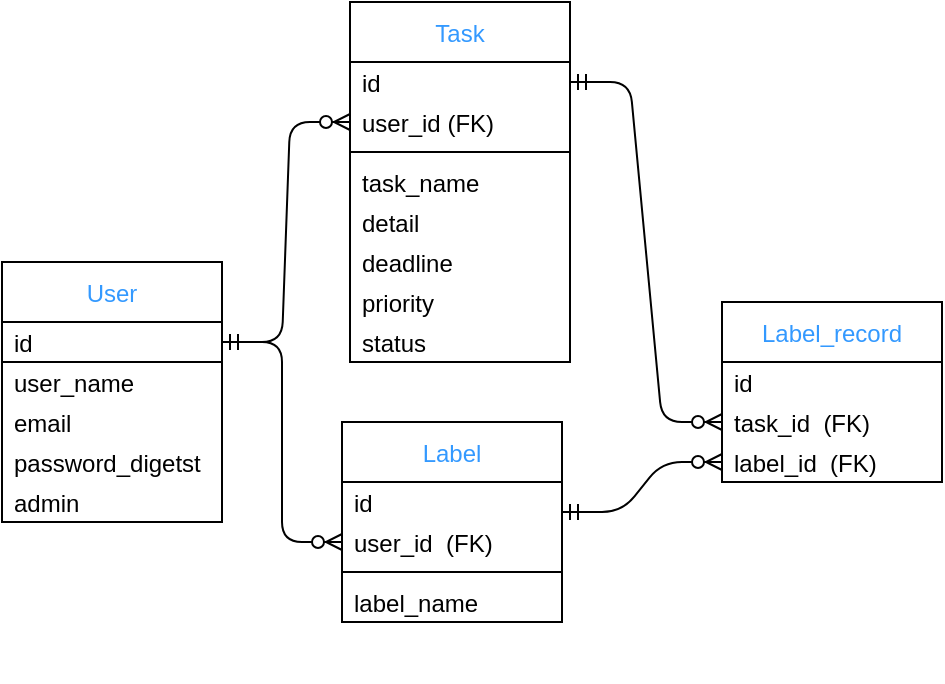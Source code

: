 <mxfile version="14.9.8" type="device"><diagram id="f2iAwhXNeoT0hnrK2KV1" name="Page-1"><mxGraphModel dx="981" dy="526" grid="1" gridSize="10" guides="1" tooltips="1" connect="1" arrows="1" fold="1" page="1" pageScale="1" pageWidth="827" pageHeight="1169" math="0" shadow="0"><root><mxCell id="0"/><mxCell id="1" parent="0"/><mxCell id="CZKD2iRkJP3GSVi6uOIk-41" value="" style="group" parent="1" vertex="1" connectable="0"><mxGeometry x="120" y="230" width="110" height="130" as="geometry"/></mxCell><mxCell id="CZKD2iRkJP3GSVi6uOIk-8" value="User" style="swimlane;fontStyle=0;childLayout=stackLayout;horizontal=1;startSize=30;horizontalStack=0;resizeParent=1;resizeParentMax=0;resizeLast=0;collapsible=1;marginBottom=0;align=center;fontSize=12;verticalAlign=middle;fontColor=#3399FF;" parent="CZKD2iRkJP3GSVi6uOIk-41" vertex="1"><mxGeometry width="110" height="130" as="geometry"/></mxCell><mxCell id="CZKD2iRkJP3GSVi6uOIk-24" value="id" style="text;strokeColor=none;fillColor=none;spacingLeft=4;spacingRight=4;overflow=hidden;rotatable=0;points=[[0,0.5],[1,0.5]];portConstraint=eastwest;fontSize=12;verticalAlign=middle;" parent="CZKD2iRkJP3GSVi6uOIk-8" vertex="1"><mxGeometry y="30" width="110" height="20" as="geometry"/></mxCell><mxCell id="CZKD2iRkJP3GSVi6uOIk-25" value="user_name" style="text;strokeColor=none;fillColor=none;spacingLeft=4;spacingRight=4;overflow=hidden;rotatable=0;points=[[0,0.5],[1,0.5]];portConstraint=eastwest;fontSize=12;verticalAlign=middle;" parent="CZKD2iRkJP3GSVi6uOIk-8" vertex="1"><mxGeometry y="50" width="110" height="20" as="geometry"/></mxCell><mxCell id="CZKD2iRkJP3GSVi6uOIk-26" value="email" style="text;strokeColor=none;fillColor=none;spacingLeft=4;spacingRight=4;overflow=hidden;rotatable=0;points=[[0,0.5],[1,0.5]];portConstraint=eastwest;fontSize=12;verticalAlign=middle;" parent="CZKD2iRkJP3GSVi6uOIk-8" vertex="1"><mxGeometry y="70" width="110" height="20" as="geometry"/></mxCell><mxCell id="CZKD2iRkJP3GSVi6uOIk-32" value="password_digetst" style="text;strokeColor=none;fillColor=none;spacingLeft=4;spacingRight=4;overflow=hidden;rotatable=0;points=[[0,0.5],[1,0.5]];portConstraint=eastwest;fontSize=12;verticalAlign=middle;" parent="CZKD2iRkJP3GSVi6uOIk-8" vertex="1"><mxGeometry y="90" width="110" height="20" as="geometry"/></mxCell><mxCell id="CZKD2iRkJP3GSVi6uOIk-39" value="admin" style="text;strokeColor=none;fillColor=none;spacingLeft=4;spacingRight=4;overflow=hidden;rotatable=0;points=[[0,0.5],[1,0.5]];portConstraint=eastwest;fontSize=12;verticalAlign=middle;" parent="CZKD2iRkJP3GSVi6uOIk-8" vertex="1"><mxGeometry y="110" width="110" height="20" as="geometry"/></mxCell><mxCell id="CZKD2iRkJP3GSVi6uOIk-40" value="" style="line;strokeWidth=1;rotatable=0;dashed=0;labelPosition=right;align=left;verticalAlign=middle;spacingTop=0;spacingLeft=6;points=[];portConstraint=eastwest;fontSize=12;" parent="CZKD2iRkJP3GSVi6uOIk-41" vertex="1"><mxGeometry y="45" width="110" height="10" as="geometry"/></mxCell><mxCell id="CZKD2iRkJP3GSVi6uOIk-42" value="" style="group" parent="1" vertex="1" connectable="0"><mxGeometry x="304" y="100" width="110" height="180" as="geometry"/></mxCell><mxCell id="CZKD2iRkJP3GSVi6uOIk-43" value="Task" style="swimlane;fontStyle=0;childLayout=stackLayout;horizontal=1;startSize=30;horizontalStack=0;resizeParent=1;resizeParentMax=0;resizeLast=0;collapsible=1;marginBottom=0;align=center;fontSize=12;verticalAlign=middle;fontColor=#3399FF;" parent="CZKD2iRkJP3GSVi6uOIk-42" vertex="1"><mxGeometry x="-10" width="110" height="180" as="geometry"><mxRectangle width="60" height="30" as="alternateBounds"/></mxGeometry></mxCell><mxCell id="CZKD2iRkJP3GSVi6uOIk-44" value="id" style="text;strokeColor=none;fillColor=none;spacingLeft=4;spacingRight=4;overflow=hidden;rotatable=0;points=[[0,0.5],[1,0.5]];portConstraint=eastwest;fontSize=12;verticalAlign=middle;" parent="CZKD2iRkJP3GSVi6uOIk-43" vertex="1"><mxGeometry y="30" width="110" height="20" as="geometry"/></mxCell><mxCell id="CZKD2iRkJP3GSVi6uOIk-45" value="user_id (FK)" style="text;strokeColor=none;fillColor=none;spacingLeft=4;spacingRight=4;overflow=hidden;rotatable=0;points=[[0,0.5],[1,0.5]];portConstraint=eastwest;fontSize=12;verticalAlign=middle;" parent="CZKD2iRkJP3GSVi6uOIk-43" vertex="1"><mxGeometry y="50" width="110" height="20" as="geometry"/></mxCell><mxCell id="CZKD2iRkJP3GSVi6uOIk-49" value="" style="line;strokeWidth=1;rotatable=0;dashed=0;labelPosition=right;align=left;verticalAlign=middle;spacingTop=0;spacingLeft=6;points=[];portConstraint=eastwest;fontSize=12;" parent="CZKD2iRkJP3GSVi6uOIk-43" vertex="1"><mxGeometry y="70" width="110" height="10" as="geometry"/></mxCell><mxCell id="CZKD2iRkJP3GSVi6uOIk-46" value="task_name" style="text;strokeColor=none;fillColor=none;spacingLeft=4;spacingRight=4;overflow=hidden;rotatable=0;points=[[0,0.5],[1,0.5]];portConstraint=eastwest;fontSize=12;verticalAlign=middle;" parent="CZKD2iRkJP3GSVi6uOIk-43" vertex="1"><mxGeometry y="80" width="110" height="20" as="geometry"/></mxCell><mxCell id="CZKD2iRkJP3GSVi6uOIk-47" value="detail" style="text;strokeColor=none;fillColor=none;spacingLeft=4;spacingRight=4;overflow=hidden;rotatable=0;points=[[0,0.5],[1,0.5]];portConstraint=eastwest;fontSize=12;verticalAlign=middle;" parent="CZKD2iRkJP3GSVi6uOIk-43" vertex="1"><mxGeometry y="100" width="110" height="20" as="geometry"/></mxCell><mxCell id="CZKD2iRkJP3GSVi6uOIk-48" value="deadline" style="text;strokeColor=none;fillColor=none;spacingLeft=4;spacingRight=4;overflow=hidden;rotatable=0;points=[[0,0.5],[1,0.5]];portConstraint=eastwest;fontSize=12;verticalAlign=middle;" parent="CZKD2iRkJP3GSVi6uOIk-43" vertex="1"><mxGeometry y="120" width="110" height="20" as="geometry"/></mxCell><mxCell id="CZKD2iRkJP3GSVi6uOIk-50" value="priority" style="text;strokeColor=none;fillColor=none;spacingLeft=4;spacingRight=4;overflow=hidden;rotatable=0;points=[[0,0.5],[1,0.5]];portConstraint=eastwest;fontSize=12;verticalAlign=middle;" parent="CZKD2iRkJP3GSVi6uOIk-43" vertex="1"><mxGeometry y="140" width="110" height="20" as="geometry"/></mxCell><mxCell id="CZKD2iRkJP3GSVi6uOIk-51" value="status" style="text;strokeColor=none;fillColor=none;spacingLeft=4;spacingRight=4;overflow=hidden;rotatable=0;points=[[0,0.5],[1,0.5]];portConstraint=eastwest;fontSize=12;verticalAlign=middle;" parent="CZKD2iRkJP3GSVi6uOIk-43" vertex="1"><mxGeometry y="160" width="110" height="20" as="geometry"/></mxCell><mxCell id="CZKD2iRkJP3GSVi6uOIk-53" value="" style="group" parent="1" vertex="1" connectable="0"><mxGeometry x="290" y="310" width="110" height="130" as="geometry"/></mxCell><mxCell id="CZKD2iRkJP3GSVi6uOIk-54" value="Label" style="swimlane;fontStyle=0;childLayout=stackLayout;horizontal=1;startSize=30;horizontalStack=0;resizeParent=1;resizeParentMax=0;resizeLast=0;collapsible=1;marginBottom=0;align=center;fontSize=12;verticalAlign=middle;fontColor=#3399FF;" parent="CZKD2iRkJP3GSVi6uOIk-53" vertex="1"><mxGeometry width="110" height="100" as="geometry"/></mxCell><mxCell id="CZKD2iRkJP3GSVi6uOIk-55" value="id" style="text;strokeColor=none;fillColor=none;spacingLeft=4;spacingRight=4;overflow=hidden;rotatable=0;points=[[0,0.5],[1,0.5]];portConstraint=eastwest;fontSize=12;verticalAlign=middle;" parent="CZKD2iRkJP3GSVi6uOIk-54" vertex="1"><mxGeometry y="30" width="110" height="20" as="geometry"/></mxCell><mxCell id="CZKD2iRkJP3GSVi6uOIk-56" value="user_id  (FK)" style="text;strokeColor=none;fillColor=none;spacingLeft=4;spacingRight=4;overflow=hidden;rotatable=0;points=[[0,0.5],[1,0.5]];portConstraint=eastwest;fontSize=12;verticalAlign=middle;" parent="CZKD2iRkJP3GSVi6uOIk-54" vertex="1"><mxGeometry y="50" width="110" height="20" as="geometry"/></mxCell><mxCell id="CZKD2iRkJP3GSVi6uOIk-57" value="" style="line;strokeWidth=1;rotatable=0;dashed=0;labelPosition=right;align=left;verticalAlign=middle;spacingTop=0;spacingLeft=6;points=[];portConstraint=eastwest;fontSize=12;" parent="CZKD2iRkJP3GSVi6uOIk-54" vertex="1"><mxGeometry y="70" width="110" height="10" as="geometry"/></mxCell><mxCell id="CZKD2iRkJP3GSVi6uOIk-62" value="label_name" style="text;strokeColor=none;fillColor=none;spacingLeft=4;spacingRight=4;overflow=hidden;rotatable=0;points=[[0,0.5],[1,0.5]];portConstraint=eastwest;fontSize=12;verticalAlign=middle;" parent="CZKD2iRkJP3GSVi6uOIk-54" vertex="1"><mxGeometry y="80" width="110" height="20" as="geometry"/></mxCell><mxCell id="CZKD2iRkJP3GSVi6uOIk-63" value="" style="group" parent="1" vertex="1" connectable="0"><mxGeometry x="480" y="250" width="110" height="130" as="geometry"/></mxCell><mxCell id="CZKD2iRkJP3GSVi6uOIk-64" value="Label_record" style="swimlane;fontStyle=0;childLayout=stackLayout;horizontal=1;startSize=30;horizontalStack=0;resizeParent=1;resizeParentMax=0;resizeLast=0;collapsible=1;marginBottom=0;align=center;fontSize=12;verticalAlign=middle;fontColor=#3399FF;" parent="CZKD2iRkJP3GSVi6uOIk-63" vertex="1"><mxGeometry width="110" height="90" as="geometry"/></mxCell><mxCell id="CZKD2iRkJP3GSVi6uOIk-65" value="id" style="text;strokeColor=none;fillColor=none;spacingLeft=4;spacingRight=4;overflow=hidden;rotatable=0;points=[[0,0.5],[1,0.5]];portConstraint=eastwest;fontSize=12;verticalAlign=middle;" parent="CZKD2iRkJP3GSVi6uOIk-64" vertex="1"><mxGeometry y="30" width="110" height="20" as="geometry"/></mxCell><mxCell id="CZKD2iRkJP3GSVi6uOIk-66" value="task_id  (FK)" style="text;strokeColor=none;fillColor=none;spacingLeft=4;spacingRight=4;overflow=hidden;rotatable=0;points=[[0,0.5],[1,0.5]];portConstraint=eastwest;fontSize=12;verticalAlign=middle;" parent="CZKD2iRkJP3GSVi6uOIk-64" vertex="1"><mxGeometry y="50" width="110" height="20" as="geometry"/></mxCell><mxCell id="CZKD2iRkJP3GSVi6uOIk-68" value="label_id  (FK)" style="text;strokeColor=none;fillColor=none;spacingLeft=4;spacingRight=4;overflow=hidden;rotatable=0;points=[[0,0.5],[1,0.5]];portConstraint=eastwest;fontSize=12;verticalAlign=middle;" parent="CZKD2iRkJP3GSVi6uOIk-64" vertex="1"><mxGeometry y="70" width="110" height="20" as="geometry"/></mxCell><mxCell id="CZKD2iRkJP3GSVi6uOIk-72" value="" style="edgeStyle=entityRelationEdgeStyle;fontSize=12;html=1;endArrow=ERzeroToMany;startArrow=ERmandOne;fontColor=#3399FF;exitX=1;exitY=0.5;exitDx=0;exitDy=0;" parent="1" source="CZKD2iRkJP3GSVi6uOIk-24" target="CZKD2iRkJP3GSVi6uOIk-56" edge="1"><mxGeometry width="100" height="100" relative="1" as="geometry"><mxPoint x="450" y="280" as="sourcePoint"/><mxPoint x="550" y="180" as="targetPoint"/></mxGeometry></mxCell><mxCell id="CZKD2iRkJP3GSVi6uOIk-73" value="" style="edgeStyle=entityRelationEdgeStyle;fontSize=12;html=1;endArrow=ERzeroToMany;startArrow=ERmandOne;fontColor=#3399FF;entryX=0;entryY=0.5;entryDx=0;entryDy=0;" parent="1" target="CZKD2iRkJP3GSVi6uOIk-45" edge="1"><mxGeometry width="100" height="100" relative="1" as="geometry"><mxPoint x="230" y="270" as="sourcePoint"/><mxPoint x="550" y="180" as="targetPoint"/></mxGeometry></mxCell><mxCell id="CZKD2iRkJP3GSVi6uOIk-74" value="" style="edgeStyle=entityRelationEdgeStyle;fontSize=12;html=1;endArrow=ERzeroToMany;startArrow=ERmandOne;fontColor=#3399FF;entryX=0;entryY=0.5;entryDx=0;entryDy=0;exitX=1;exitY=0.5;exitDx=0;exitDy=0;" parent="1" source="CZKD2iRkJP3GSVi6uOIk-44" target="CZKD2iRkJP3GSVi6uOIk-66" edge="1"><mxGeometry width="100" height="100" relative="1" as="geometry"><mxPoint x="460" y="160" as="sourcePoint"/><mxPoint x="550" y="180" as="targetPoint"/></mxGeometry></mxCell><mxCell id="CZKD2iRkJP3GSVi6uOIk-75" value="" style="edgeStyle=entityRelationEdgeStyle;fontSize=12;html=1;endArrow=ERzeroToMany;startArrow=ERmandOne;fontColor=#3399FF;entryX=0;entryY=0.5;entryDx=0;entryDy=0;" parent="1" target="CZKD2iRkJP3GSVi6uOIk-68" edge="1"><mxGeometry width="100" height="100" relative="1" as="geometry"><mxPoint x="400" y="355" as="sourcePoint"/><mxPoint x="550" y="180" as="targetPoint"/></mxGeometry></mxCell></root></mxGraphModel></diagram></mxfile>
